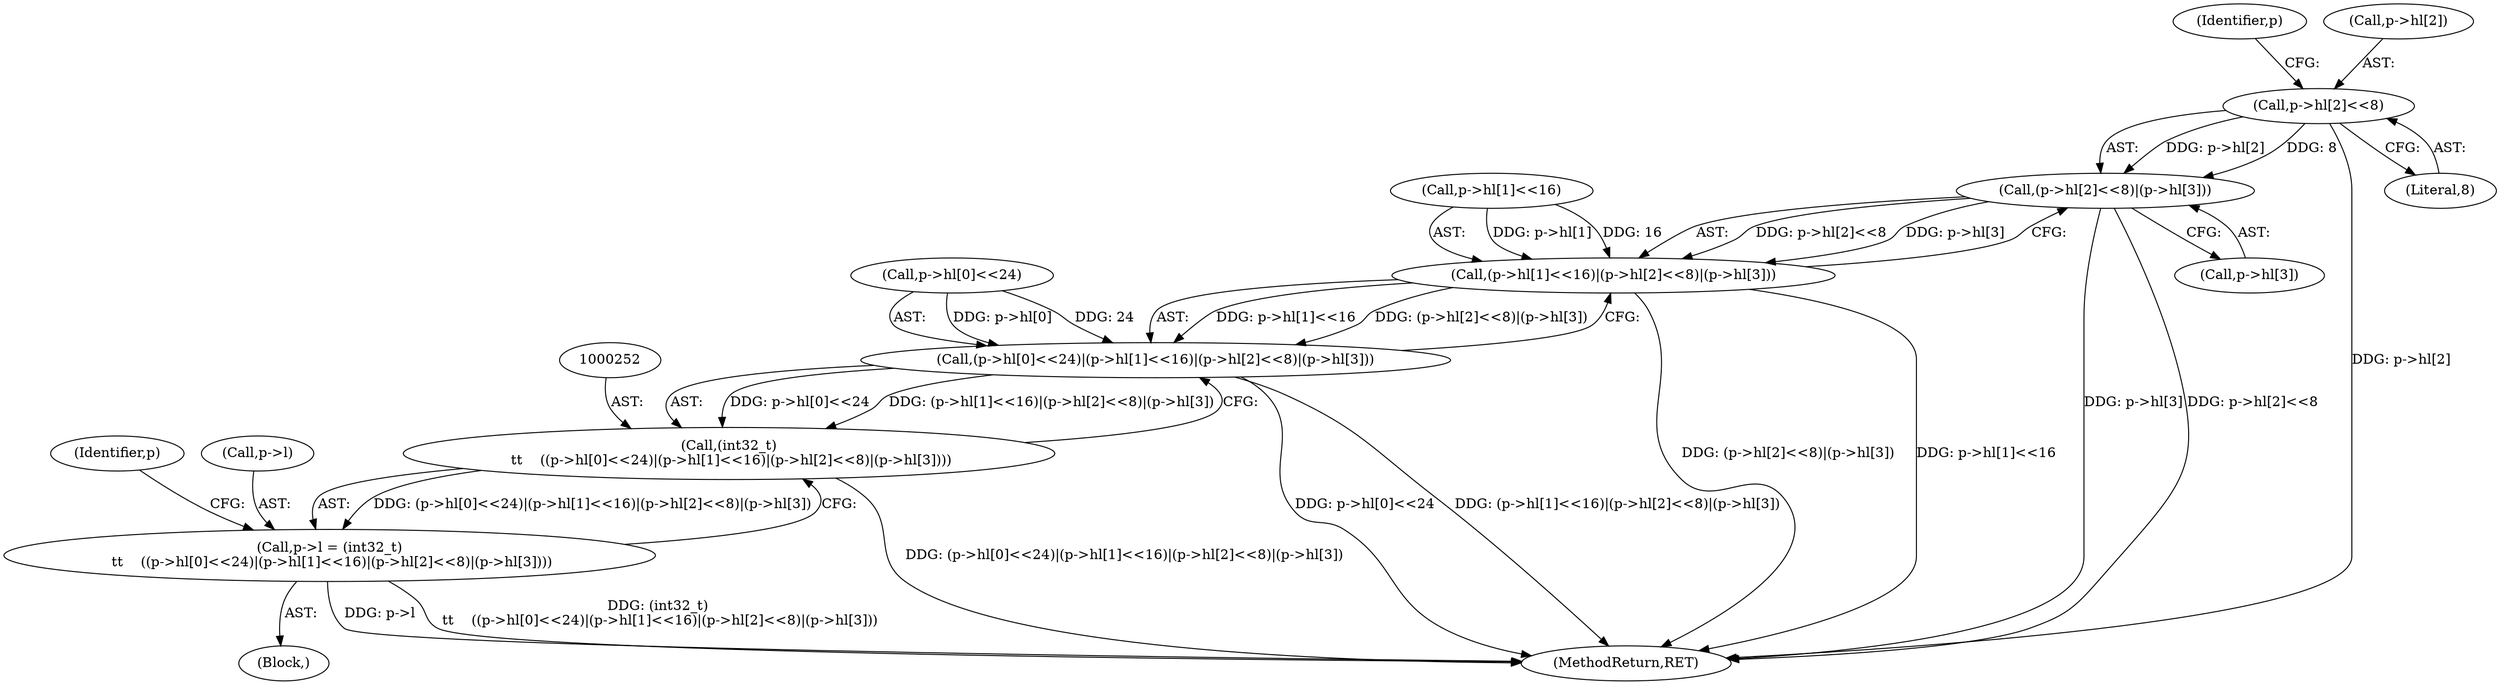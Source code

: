 digraph "0_file_4a284c89d6ef11aca34da65da7d673050a5ea320_2@pointer" {
"1000270" [label="(Call,p->hl[2]<<8)"];
"1000269" [label="(Call,(p->hl[2]<<8)|(p->hl[3]))"];
"1000261" [label="(Call,(p->hl[1]<<16)|(p->hl[2]<<8)|(p->hl[3]))"];
"1000253" [label="(Call,(p->hl[0]<<24)|(p->hl[1]<<16)|(p->hl[2]<<8)|(p->hl[3]))"];
"1000251" [label="(Call,(int32_t)\n \t\t    ((p->hl[0]<<24)|(p->hl[1]<<16)|(p->hl[2]<<8)|(p->hl[3])))"];
"1000247" [label="(Call,p->l = (int32_t)\n \t\t    ((p->hl[0]<<24)|(p->hl[1]<<16)|(p->hl[2]<<8)|(p->hl[3])))"];
"1000279" [label="(Identifier,p)"];
"1000879" [label="(MethodReturn,RET)"];
"1000247" [label="(Call,p->l = (int32_t)\n \t\t    ((p->hl[0]<<24)|(p->hl[1]<<16)|(p->hl[2]<<8)|(p->hl[3])))"];
"1000254" [label="(Call,p->hl[0]<<24)"];
"1000253" [label="(Call,(p->hl[0]<<24)|(p->hl[1]<<16)|(p->hl[2]<<8)|(p->hl[3]))"];
"1000283" [label="(Identifier,p)"];
"1000276" [label="(Literal,8)"];
"1000248" [label="(Call,p->l)"];
"1000269" [label="(Call,(p->hl[2]<<8)|(p->hl[3]))"];
"1000119" [label="(Block,)"];
"1000270" [label="(Call,p->hl[2]<<8)"];
"1000271" [label="(Call,p->hl[2])"];
"1000262" [label="(Call,p->hl[1]<<16)"];
"1000251" [label="(Call,(int32_t)\n \t\t    ((p->hl[0]<<24)|(p->hl[1]<<16)|(p->hl[2]<<8)|(p->hl[3])))"];
"1000277" [label="(Call,p->hl[3])"];
"1000261" [label="(Call,(p->hl[1]<<16)|(p->hl[2]<<8)|(p->hl[3]))"];
"1000270" -> "1000269"  [label="AST: "];
"1000270" -> "1000276"  [label="CFG: "];
"1000271" -> "1000270"  [label="AST: "];
"1000276" -> "1000270"  [label="AST: "];
"1000279" -> "1000270"  [label="CFG: "];
"1000270" -> "1000879"  [label="DDG: p->hl[2]"];
"1000270" -> "1000269"  [label="DDG: p->hl[2]"];
"1000270" -> "1000269"  [label="DDG: 8"];
"1000269" -> "1000261"  [label="AST: "];
"1000269" -> "1000277"  [label="CFG: "];
"1000277" -> "1000269"  [label="AST: "];
"1000261" -> "1000269"  [label="CFG: "];
"1000269" -> "1000879"  [label="DDG: p->hl[3]"];
"1000269" -> "1000879"  [label="DDG: p->hl[2]<<8"];
"1000269" -> "1000261"  [label="DDG: p->hl[2]<<8"];
"1000269" -> "1000261"  [label="DDG: p->hl[3]"];
"1000261" -> "1000253"  [label="AST: "];
"1000262" -> "1000261"  [label="AST: "];
"1000253" -> "1000261"  [label="CFG: "];
"1000261" -> "1000879"  [label="DDG: (p->hl[2]<<8)|(p->hl[3])"];
"1000261" -> "1000879"  [label="DDG: p->hl[1]<<16"];
"1000261" -> "1000253"  [label="DDG: p->hl[1]<<16"];
"1000261" -> "1000253"  [label="DDG: (p->hl[2]<<8)|(p->hl[3])"];
"1000262" -> "1000261"  [label="DDG: p->hl[1]"];
"1000262" -> "1000261"  [label="DDG: 16"];
"1000253" -> "1000251"  [label="AST: "];
"1000254" -> "1000253"  [label="AST: "];
"1000251" -> "1000253"  [label="CFG: "];
"1000253" -> "1000879"  [label="DDG: p->hl[0]<<24"];
"1000253" -> "1000879"  [label="DDG: (p->hl[1]<<16)|(p->hl[2]<<8)|(p->hl[3])"];
"1000253" -> "1000251"  [label="DDG: p->hl[0]<<24"];
"1000253" -> "1000251"  [label="DDG: (p->hl[1]<<16)|(p->hl[2]<<8)|(p->hl[3])"];
"1000254" -> "1000253"  [label="DDG: p->hl[0]"];
"1000254" -> "1000253"  [label="DDG: 24"];
"1000251" -> "1000247"  [label="AST: "];
"1000252" -> "1000251"  [label="AST: "];
"1000247" -> "1000251"  [label="CFG: "];
"1000251" -> "1000879"  [label="DDG: (p->hl[0]<<24)|(p->hl[1]<<16)|(p->hl[2]<<8)|(p->hl[3])"];
"1000251" -> "1000247"  [label="DDG: (p->hl[0]<<24)|(p->hl[1]<<16)|(p->hl[2]<<8)|(p->hl[3])"];
"1000247" -> "1000119"  [label="AST: "];
"1000248" -> "1000247"  [label="AST: "];
"1000283" -> "1000247"  [label="CFG: "];
"1000247" -> "1000879"  [label="DDG: p->l"];
"1000247" -> "1000879"  [label="DDG: (int32_t)\n \t\t    ((p->hl[0]<<24)|(p->hl[1]<<16)|(p->hl[2]<<8)|(p->hl[3]))"];
}
